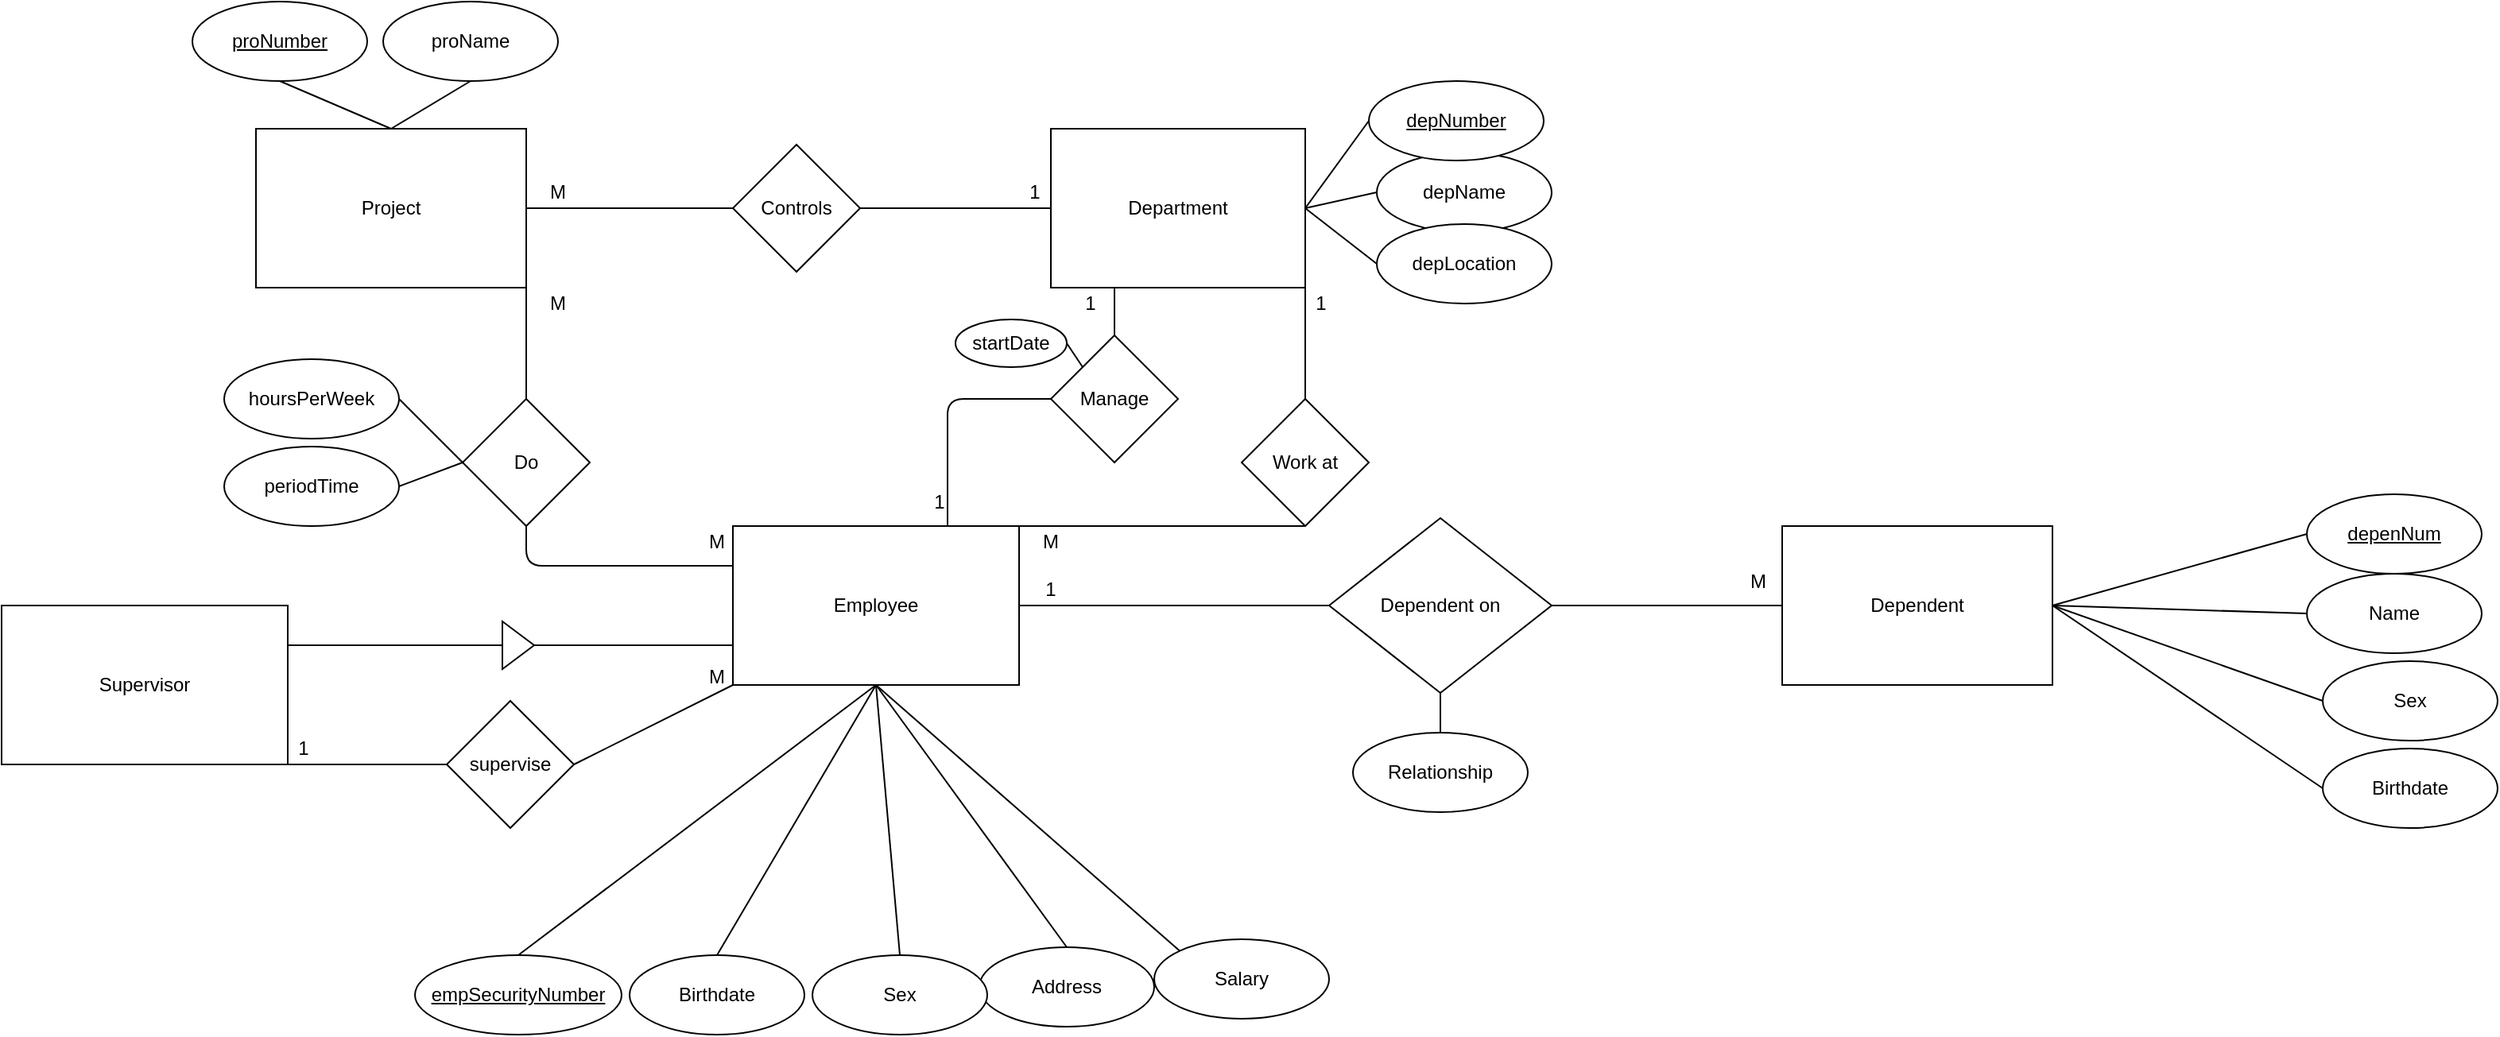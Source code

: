 <mxfile version="15.2.9" type="github">
  <diagram id="R2lEEEUBdFMjLlhIrx00" name="Page-1">
    <mxGraphModel dx="1847" dy="803" grid="1" gridSize="10" guides="1" tooltips="1" connect="1" arrows="1" fold="1" page="1" pageScale="1" pageWidth="850" pageHeight="1100" math="0" shadow="0" extFonts="Permanent Marker^https://fonts.googleapis.com/css?family=Permanent+Marker">
      <root>
        <mxCell id="0" />
        <mxCell id="1" parent="0" />
        <mxCell id="BRDlsn-X7SJDRPCblmes-1" value="Department&lt;br&gt;" style="rounded=0;whiteSpace=wrap;html=1;" vertex="1" parent="1">
          <mxGeometry x="1070" y="150" width="160" height="100" as="geometry" />
        </mxCell>
        <mxCell id="BRDlsn-X7SJDRPCblmes-2" value="depName&lt;br&gt;" style="ellipse;whiteSpace=wrap;html=1;" vertex="1" parent="1">
          <mxGeometry x="1275" y="165" width="110" height="50" as="geometry" />
        </mxCell>
        <mxCell id="BRDlsn-X7SJDRPCblmes-3" value="&lt;u&gt;depNumber&lt;/u&gt;" style="ellipse;whiteSpace=wrap;html=1;" vertex="1" parent="1">
          <mxGeometry x="1270" y="120" width="110" height="50" as="geometry" />
        </mxCell>
        <mxCell id="BRDlsn-X7SJDRPCblmes-4" value="Project&lt;br&gt;" style="rounded=0;whiteSpace=wrap;html=1;" vertex="1" parent="1">
          <mxGeometry x="570" y="150" width="170" height="100" as="geometry" />
        </mxCell>
        <mxCell id="BRDlsn-X7SJDRPCblmes-5" value="&lt;u&gt;proNumber&lt;/u&gt;" style="ellipse;whiteSpace=wrap;html=1;" vertex="1" parent="1">
          <mxGeometry x="530" y="70" width="110" height="50" as="geometry" />
        </mxCell>
        <mxCell id="BRDlsn-X7SJDRPCblmes-6" value="proName" style="ellipse;whiteSpace=wrap;html=1;" vertex="1" parent="1">
          <mxGeometry x="650" y="70" width="110" height="50" as="geometry" />
        </mxCell>
        <mxCell id="BRDlsn-X7SJDRPCblmes-7" value="" style="endArrow=none;html=1;entryX=0.5;entryY=1;entryDx=0;entryDy=0;exitX=0.5;exitY=0;exitDx=0;exitDy=0;" edge="1" parent="1" source="BRDlsn-X7SJDRPCblmes-4" target="BRDlsn-X7SJDRPCblmes-5">
          <mxGeometry width="50" height="50" relative="1" as="geometry">
            <mxPoint x="610" y="270" as="sourcePoint" />
            <mxPoint x="660" y="220" as="targetPoint" />
          </mxGeometry>
        </mxCell>
        <mxCell id="BRDlsn-X7SJDRPCblmes-8" value="" style="endArrow=none;html=1;entryX=0.5;entryY=1;entryDx=0;entryDy=0;exitX=0.5;exitY=0;exitDx=0;exitDy=0;" edge="1" parent="1" source="BRDlsn-X7SJDRPCblmes-4" target="BRDlsn-X7SJDRPCblmes-6">
          <mxGeometry width="50" height="50" relative="1" as="geometry">
            <mxPoint x="610" y="270" as="sourcePoint" />
            <mxPoint x="660" y="220" as="targetPoint" />
          </mxGeometry>
        </mxCell>
        <mxCell id="BRDlsn-X7SJDRPCblmes-9" value="Employee&lt;br&gt;" style="rounded=0;whiteSpace=wrap;html=1;" vertex="1" parent="1">
          <mxGeometry x="870" y="400" width="180" height="100" as="geometry" />
        </mxCell>
        <mxCell id="BRDlsn-X7SJDRPCblmes-10" value="&lt;u&gt;empSecurityNumber&lt;/u&gt;" style="ellipse;whiteSpace=wrap;html=1;" vertex="1" parent="1">
          <mxGeometry x="670" y="670" width="130" height="50" as="geometry" />
        </mxCell>
        <mxCell id="BRDlsn-X7SJDRPCblmes-11" value="Dependent&lt;br&gt;" style="rounded=0;whiteSpace=wrap;html=1;" vertex="1" parent="1">
          <mxGeometry x="1530" y="400" width="170" height="100" as="geometry" />
        </mxCell>
        <mxCell id="BRDlsn-X7SJDRPCblmes-12" value="Address&lt;br&gt;" style="ellipse;whiteSpace=wrap;html=1;" vertex="1" parent="1">
          <mxGeometry x="1025" y="665" width="110" height="50" as="geometry" />
        </mxCell>
        <mxCell id="BRDlsn-X7SJDRPCblmes-13" value="Salary&lt;br&gt;" style="ellipse;whiteSpace=wrap;html=1;" vertex="1" parent="1">
          <mxGeometry x="1135" y="660" width="110" height="50" as="geometry" />
        </mxCell>
        <mxCell id="BRDlsn-X7SJDRPCblmes-14" value="Sex" style="ellipse;whiteSpace=wrap;html=1;" vertex="1" parent="1">
          <mxGeometry x="920" y="670" width="110" height="50" as="geometry" />
        </mxCell>
        <mxCell id="BRDlsn-X7SJDRPCblmes-15" value="Birthdate&lt;br&gt;" style="ellipse;whiteSpace=wrap;html=1;" vertex="1" parent="1">
          <mxGeometry x="805" y="670" width="110" height="50" as="geometry" />
        </mxCell>
        <mxCell id="BRDlsn-X7SJDRPCblmes-16" value="&lt;u&gt;depenNum&lt;/u&gt;" style="ellipse;whiteSpace=wrap;html=1;" vertex="1" parent="1">
          <mxGeometry x="1860" y="380" width="110" height="50" as="geometry" />
        </mxCell>
        <mxCell id="BRDlsn-X7SJDRPCblmes-17" value="Name&lt;br&gt;" style="ellipse;whiteSpace=wrap;html=1;" vertex="1" parent="1">
          <mxGeometry x="1860" y="430" width="110" height="50" as="geometry" />
        </mxCell>
        <mxCell id="BRDlsn-X7SJDRPCblmes-18" value="Sex&lt;br&gt;" style="ellipse;whiteSpace=wrap;html=1;" vertex="1" parent="1">
          <mxGeometry x="1870" y="485" width="110" height="50" as="geometry" />
        </mxCell>
        <mxCell id="BRDlsn-X7SJDRPCblmes-19" value="Birthdate" style="ellipse;whiteSpace=wrap;html=1;" vertex="1" parent="1">
          <mxGeometry x="1870" y="540" width="110" height="50" as="geometry" />
        </mxCell>
        <mxCell id="BRDlsn-X7SJDRPCblmes-20" value="Relationship" style="ellipse;whiteSpace=wrap;html=1;" vertex="1" parent="1">
          <mxGeometry x="1260" y="530" width="110" height="50" as="geometry" />
        </mxCell>
        <mxCell id="BRDlsn-X7SJDRPCblmes-21" value="" style="endArrow=none;html=1;exitX=0;exitY=0.5;exitDx=0;exitDy=0;entryX=1;entryY=0.5;entryDx=0;entryDy=0;" edge="1" parent="1" source="BRDlsn-X7SJDRPCblmes-16" target="BRDlsn-X7SJDRPCblmes-11">
          <mxGeometry width="50" height="50" relative="1" as="geometry">
            <mxPoint x="1740" y="350" as="sourcePoint" />
            <mxPoint x="1790" y="300" as="targetPoint" />
          </mxGeometry>
        </mxCell>
        <mxCell id="BRDlsn-X7SJDRPCblmes-22" value="" style="endArrow=none;html=1;exitX=0;exitY=0.5;exitDx=0;exitDy=0;entryX=1;entryY=0.5;entryDx=0;entryDy=0;" edge="1" parent="1" source="BRDlsn-X7SJDRPCblmes-17" target="BRDlsn-X7SJDRPCblmes-11">
          <mxGeometry width="50" height="50" relative="1" as="geometry">
            <mxPoint x="1740" y="350" as="sourcePoint" />
            <mxPoint x="1720" y="390" as="targetPoint" />
          </mxGeometry>
        </mxCell>
        <mxCell id="BRDlsn-X7SJDRPCblmes-23" value="" style="endArrow=none;html=1;exitX=0;exitY=0.5;exitDx=0;exitDy=0;entryX=1;entryY=0.5;entryDx=0;entryDy=0;" edge="1" parent="1" source="BRDlsn-X7SJDRPCblmes-18" target="BRDlsn-X7SJDRPCblmes-11">
          <mxGeometry width="50" height="50" relative="1" as="geometry">
            <mxPoint x="1440" y="495" as="sourcePoint" />
            <mxPoint x="1740" y="560" as="targetPoint" />
          </mxGeometry>
        </mxCell>
        <mxCell id="BRDlsn-X7SJDRPCblmes-24" value="" style="endArrow=none;html=1;exitX=0;exitY=0.5;exitDx=0;exitDy=0;entryX=1;entryY=0.5;entryDx=0;entryDy=0;" edge="1" parent="1" source="BRDlsn-X7SJDRPCblmes-19" target="BRDlsn-X7SJDRPCblmes-11">
          <mxGeometry width="50" height="50" relative="1" as="geometry">
            <mxPoint x="1483.891" y="547.322" as="sourcePoint" />
            <mxPoint x="1520" y="510" as="targetPoint" />
          </mxGeometry>
        </mxCell>
        <mxCell id="BRDlsn-X7SJDRPCblmes-25" value="" style="endArrow=none;html=1;exitX=0.5;exitY=0;exitDx=0;exitDy=0;entryX=0.5;entryY=1;entryDx=0;entryDy=0;" edge="1" parent="1" source="BRDlsn-X7SJDRPCblmes-20" target="BRDlsn-X7SJDRPCblmes-29">
          <mxGeometry width="50" height="50" relative="1" as="geometry">
            <mxPoint x="1493.891" y="557.322" as="sourcePoint" />
            <mxPoint x="1530" y="520" as="targetPoint" />
          </mxGeometry>
        </mxCell>
        <mxCell id="BRDlsn-X7SJDRPCblmes-26" value="Work at&lt;br&gt;" style="rhombus;whiteSpace=wrap;html=1;rotation=0;" vertex="1" parent="1">
          <mxGeometry x="1190" y="320" width="80" height="80" as="geometry" />
        </mxCell>
        <mxCell id="BRDlsn-X7SJDRPCblmes-27" value="Controls" style="rhombus;whiteSpace=wrap;html=1;" vertex="1" parent="1">
          <mxGeometry x="870" y="160" width="80" height="80" as="geometry" />
        </mxCell>
        <mxCell id="BRDlsn-X7SJDRPCblmes-28" value="Do" style="rhombus;whiteSpace=wrap;html=1;rotation=0;" vertex="1" parent="1">
          <mxGeometry x="700" y="320" width="80" height="80" as="geometry" />
        </mxCell>
        <mxCell id="BRDlsn-X7SJDRPCblmes-29" value="Dependent on" style="rhombus;whiteSpace=wrap;html=1;" vertex="1" parent="1">
          <mxGeometry x="1245" y="395" width="140" height="110" as="geometry" />
        </mxCell>
        <mxCell id="BRDlsn-X7SJDRPCblmes-30" value="" style="endArrow=none;html=1;entryX=0;entryY=0.5;entryDx=0;entryDy=0;exitX=1;exitY=0.5;exitDx=0;exitDy=0;" edge="1" parent="1" source="BRDlsn-X7SJDRPCblmes-1" target="BRDlsn-X7SJDRPCblmes-3">
          <mxGeometry width="50" height="50" relative="1" as="geometry">
            <mxPoint x="780" y="410" as="sourcePoint" />
            <mxPoint x="830" y="360" as="targetPoint" />
          </mxGeometry>
        </mxCell>
        <mxCell id="BRDlsn-X7SJDRPCblmes-31" value="" style="endArrow=none;html=1;entryX=0;entryY=0.5;entryDx=0;entryDy=0;exitX=1;exitY=0.5;exitDx=0;exitDy=0;" edge="1" parent="1" source="BRDlsn-X7SJDRPCblmes-1" target="BRDlsn-X7SJDRPCblmes-2">
          <mxGeometry width="50" height="50" relative="1" as="geometry">
            <mxPoint x="1230" y="195" as="sourcePoint" />
            <mxPoint x="1260" y="155" as="targetPoint" />
          </mxGeometry>
        </mxCell>
        <mxCell id="BRDlsn-X7SJDRPCblmes-32" value="" style="endArrow=none;html=1;exitX=0.5;exitY=1;exitDx=0;exitDy=0;entryX=0.5;entryY=0;entryDx=0;entryDy=0;" edge="1" parent="1" source="BRDlsn-X7SJDRPCblmes-9" target="BRDlsn-X7SJDRPCblmes-10">
          <mxGeometry width="50" height="50" relative="1" as="geometry">
            <mxPoint x="660" y="370" as="sourcePoint" />
            <mxPoint x="710" y="320" as="targetPoint" />
          </mxGeometry>
        </mxCell>
        <mxCell id="BRDlsn-X7SJDRPCblmes-33" value="" style="endArrow=none;html=1;exitX=0.5;exitY=0;exitDx=0;exitDy=0;entryX=0.5;entryY=1;entryDx=0;entryDy=0;" edge="1" parent="1" source="BRDlsn-X7SJDRPCblmes-15" target="BRDlsn-X7SJDRPCblmes-9">
          <mxGeometry width="50" height="50" relative="1" as="geometry">
            <mxPoint x="850" y="370" as="sourcePoint" />
            <mxPoint x="900" y="320" as="targetPoint" />
          </mxGeometry>
        </mxCell>
        <mxCell id="BRDlsn-X7SJDRPCblmes-34" value="" style="endArrow=none;html=1;exitX=0.5;exitY=0;exitDx=0;exitDy=0;entryX=0.5;entryY=1;entryDx=0;entryDy=0;" edge="1" parent="1" source="BRDlsn-X7SJDRPCblmes-14" target="BRDlsn-X7SJDRPCblmes-9">
          <mxGeometry width="50" height="50" relative="1" as="geometry">
            <mxPoint x="725" y="590" as="sourcePoint" />
            <mxPoint x="870" y="510" as="targetPoint" />
          </mxGeometry>
        </mxCell>
        <mxCell id="BRDlsn-X7SJDRPCblmes-35" value="" style="endArrow=none;html=1;exitX=0.5;exitY=0;exitDx=0;exitDy=0;entryX=0.5;entryY=1;entryDx=0;entryDy=0;" edge="1" parent="1" source="BRDlsn-X7SJDRPCblmes-12" target="BRDlsn-X7SJDRPCblmes-9">
          <mxGeometry width="50" height="50" relative="1" as="geometry">
            <mxPoint x="735" y="600" as="sourcePoint" />
            <mxPoint x="890" y="530" as="targetPoint" />
          </mxGeometry>
        </mxCell>
        <mxCell id="BRDlsn-X7SJDRPCblmes-36" value="" style="endArrow=none;html=1;exitX=0;exitY=0;exitDx=0;exitDy=0;entryX=0.5;entryY=1;entryDx=0;entryDy=0;" edge="1" parent="1" source="BRDlsn-X7SJDRPCblmes-13" target="BRDlsn-X7SJDRPCblmes-9">
          <mxGeometry width="50" height="50" relative="1" as="geometry">
            <mxPoint x="745" y="610" as="sourcePoint" />
            <mxPoint x="900" y="540" as="targetPoint" />
          </mxGeometry>
        </mxCell>
        <mxCell id="BRDlsn-X7SJDRPCblmes-37" value="" style="endArrow=none;html=1;exitX=1;exitY=0.5;exitDx=0;exitDy=0;entryX=0;entryY=0.5;entryDx=0;entryDy=0;" edge="1" parent="1" source="BRDlsn-X7SJDRPCblmes-9" target="BRDlsn-X7SJDRPCblmes-29">
          <mxGeometry width="50" height="50" relative="1" as="geometry">
            <mxPoint x="850" y="370" as="sourcePoint" />
            <mxPoint x="900" y="320" as="targetPoint" />
          </mxGeometry>
        </mxCell>
        <mxCell id="BRDlsn-X7SJDRPCblmes-38" value="" style="endArrow=none;html=1;exitX=0;exitY=0.5;exitDx=0;exitDy=0;entryX=1;entryY=0.5;entryDx=0;entryDy=0;" edge="1" parent="1" source="BRDlsn-X7SJDRPCblmes-11" target="BRDlsn-X7SJDRPCblmes-29">
          <mxGeometry width="50" height="50" relative="1" as="geometry">
            <mxPoint x="2080" y="370" as="sourcePoint" />
            <mxPoint x="2130" y="320" as="targetPoint" />
          </mxGeometry>
        </mxCell>
        <mxCell id="BRDlsn-X7SJDRPCblmes-39" value="1" style="text;html=1;strokeColor=none;fillColor=none;align=center;verticalAlign=middle;whiteSpace=wrap;rounded=0;" vertex="1" parent="1">
          <mxGeometry x="1050" y="430" width="40" height="20" as="geometry" />
        </mxCell>
        <mxCell id="BRDlsn-X7SJDRPCblmes-40" value="M" style="text;html=1;strokeColor=none;fillColor=none;align=center;verticalAlign=middle;whiteSpace=wrap;rounded=0;" vertex="1" parent="1">
          <mxGeometry x="1490" y="415" width="50" height="40" as="geometry" />
        </mxCell>
        <mxCell id="BRDlsn-X7SJDRPCblmes-41" value="" style="endArrow=none;html=1;entryX=0.5;entryY=1;entryDx=0;entryDy=0;exitX=1;exitY=0;exitDx=0;exitDy=0;" edge="1" parent="1" source="BRDlsn-X7SJDRPCblmes-9" target="BRDlsn-X7SJDRPCblmes-26">
          <mxGeometry width="50" height="50" relative="1" as="geometry">
            <mxPoint x="980" y="370" as="sourcePoint" />
            <mxPoint x="1030" y="320" as="targetPoint" />
          </mxGeometry>
        </mxCell>
        <mxCell id="BRDlsn-X7SJDRPCblmes-42" value="" style="endArrow=none;html=1;entryX=1;entryY=1;entryDx=0;entryDy=0;exitX=0.5;exitY=0;exitDx=0;exitDy=0;" edge="1" parent="1" source="BRDlsn-X7SJDRPCblmes-26" target="BRDlsn-X7SJDRPCblmes-1">
          <mxGeometry width="50" height="50" relative="1" as="geometry">
            <mxPoint x="980" y="370" as="sourcePoint" />
            <mxPoint x="1030" y="320" as="targetPoint" />
          </mxGeometry>
        </mxCell>
        <mxCell id="BRDlsn-X7SJDRPCblmes-43" value="M" style="text;html=1;strokeColor=none;fillColor=none;align=center;verticalAlign=middle;whiteSpace=wrap;rounded=0;" vertex="1" parent="1">
          <mxGeometry x="1050" y="400" width="40" height="20" as="geometry" />
        </mxCell>
        <mxCell id="BRDlsn-X7SJDRPCblmes-44" value="1" style="text;html=1;strokeColor=none;fillColor=none;align=center;verticalAlign=middle;whiteSpace=wrap;rounded=0;" vertex="1" parent="1">
          <mxGeometry x="1220" y="250" width="40" height="20" as="geometry" />
        </mxCell>
        <mxCell id="BRDlsn-X7SJDRPCblmes-45" value="" style="endArrow=none;html=1;exitX=0;exitY=0.25;exitDx=0;exitDy=0;entryX=0.5;entryY=1;entryDx=0;entryDy=0;" edge="1" parent="1" source="BRDlsn-X7SJDRPCblmes-9" target="BRDlsn-X7SJDRPCblmes-28">
          <mxGeometry width="50" height="50" relative="1" as="geometry">
            <mxPoint x="980" y="370" as="sourcePoint" />
            <mxPoint x="1030" y="320" as="targetPoint" />
            <Array as="points">
              <mxPoint x="740" y="425" />
            </Array>
          </mxGeometry>
        </mxCell>
        <mxCell id="BRDlsn-X7SJDRPCblmes-46" value="" style="endArrow=none;html=1;exitX=0.5;exitY=0;exitDx=0;exitDy=0;entryX=1;entryY=1;entryDx=0;entryDy=0;" edge="1" parent="1" source="BRDlsn-X7SJDRPCblmes-28" target="BRDlsn-X7SJDRPCblmes-4">
          <mxGeometry width="50" height="50" relative="1" as="geometry">
            <mxPoint x="980" y="370" as="sourcePoint" />
            <mxPoint x="1030" y="320" as="targetPoint" />
          </mxGeometry>
        </mxCell>
        <mxCell id="BRDlsn-X7SJDRPCblmes-47" value="M" style="text;html=1;strokeColor=none;fillColor=none;align=center;verticalAlign=middle;whiteSpace=wrap;rounded=0;" vertex="1" parent="1">
          <mxGeometry x="840" y="400" width="40" height="20" as="geometry" />
        </mxCell>
        <mxCell id="BRDlsn-X7SJDRPCblmes-48" value="M" style="text;html=1;strokeColor=none;fillColor=none;align=center;verticalAlign=middle;whiteSpace=wrap;rounded=0;" vertex="1" parent="1">
          <mxGeometry x="740" y="250" width="40" height="20" as="geometry" />
        </mxCell>
        <mxCell id="BRDlsn-X7SJDRPCblmes-49" value="" style="endArrow=none;html=1;exitX=1;exitY=0.5;exitDx=0;exitDy=0;entryX=0;entryY=0.5;entryDx=0;entryDy=0;" edge="1" parent="1" source="BRDlsn-X7SJDRPCblmes-27" target="BRDlsn-X7SJDRPCblmes-1">
          <mxGeometry width="50" height="50" relative="1" as="geometry">
            <mxPoint x="1020" y="350" as="sourcePoint" />
            <mxPoint x="1070" y="300" as="targetPoint" />
          </mxGeometry>
        </mxCell>
        <mxCell id="BRDlsn-X7SJDRPCblmes-50" value="" style="endArrow=none;html=1;exitX=1;exitY=0.5;exitDx=0;exitDy=0;entryX=0;entryY=0.5;entryDx=0;entryDy=0;" edge="1" parent="1" source="BRDlsn-X7SJDRPCblmes-4" target="BRDlsn-X7SJDRPCblmes-27">
          <mxGeometry width="50" height="50" relative="1" as="geometry">
            <mxPoint x="960" y="210.0" as="sourcePoint" />
            <mxPoint x="1080" y="190.0" as="targetPoint" />
          </mxGeometry>
        </mxCell>
        <mxCell id="BRDlsn-X7SJDRPCblmes-51" value="M" style="text;html=1;strokeColor=none;fillColor=none;align=center;verticalAlign=middle;whiteSpace=wrap;rounded=0;" vertex="1" parent="1">
          <mxGeometry x="740" y="180" width="40" height="20" as="geometry" />
        </mxCell>
        <mxCell id="BRDlsn-X7SJDRPCblmes-52" value="1" style="text;html=1;strokeColor=none;fillColor=none;align=center;verticalAlign=middle;whiteSpace=wrap;rounded=0;" vertex="1" parent="1">
          <mxGeometry x="1040" y="180" width="40" height="20" as="geometry" />
        </mxCell>
        <mxCell id="BRDlsn-X7SJDRPCblmes-53" value="hoursPerWeek" style="ellipse;whiteSpace=wrap;html=1;" vertex="1" parent="1">
          <mxGeometry x="550" y="295" width="110" height="50" as="geometry" />
        </mxCell>
        <mxCell id="BRDlsn-X7SJDRPCblmes-54" value="" style="endArrow=none;html=1;exitX=1;exitY=0.5;exitDx=0;exitDy=0;entryX=0;entryY=0.5;entryDx=0;entryDy=0;" edge="1" parent="1" source="BRDlsn-X7SJDRPCblmes-53" target="BRDlsn-X7SJDRPCblmes-28">
          <mxGeometry width="50" height="50" relative="1" as="geometry">
            <mxPoint x="1020" y="350" as="sourcePoint" />
            <mxPoint x="1070" y="300" as="targetPoint" />
          </mxGeometry>
        </mxCell>
        <mxCell id="BRDlsn-X7SJDRPCblmes-55" value="Supervisor&lt;br&gt;" style="rounded=0;whiteSpace=wrap;html=1;" vertex="1" parent="1">
          <mxGeometry x="410" y="450" width="180" height="100" as="geometry" />
        </mxCell>
        <mxCell id="BRDlsn-X7SJDRPCblmes-56" value="" style="endArrow=none;html=1;exitX=0.75;exitY=0.5;exitDx=0;exitDy=0;entryX=0;entryY=0.75;entryDx=0;entryDy=0;startArrow=none;exitPerimeter=0;" edge="1" parent="1" source="BRDlsn-X7SJDRPCblmes-57" target="BRDlsn-X7SJDRPCblmes-9">
          <mxGeometry width="50" height="50" relative="1" as="geometry">
            <mxPoint x="970" y="390" as="sourcePoint" />
            <mxPoint x="1020" y="340" as="targetPoint" />
          </mxGeometry>
        </mxCell>
        <mxCell id="BRDlsn-X7SJDRPCblmes-57" value="" style="triangle;whiteSpace=wrap;html=1;" vertex="1" parent="1">
          <mxGeometry x="725" y="460" width="20" height="30" as="geometry" />
        </mxCell>
        <mxCell id="BRDlsn-X7SJDRPCblmes-58" value="" style="endArrow=none;html=1;exitX=1;exitY=0.25;exitDx=0;exitDy=0;entryX=0;entryY=0.5;entryDx=0;entryDy=0;" edge="1" parent="1" source="BRDlsn-X7SJDRPCblmes-55" target="BRDlsn-X7SJDRPCblmes-57">
          <mxGeometry width="50" height="50" relative="1" as="geometry">
            <mxPoint x="580" y="475" as="sourcePoint" />
            <mxPoint x="870" y="475" as="targetPoint" />
          </mxGeometry>
        </mxCell>
        <mxCell id="BRDlsn-X7SJDRPCblmes-59" value="supervise" style="rhombus;whiteSpace=wrap;html=1;" vertex="1" parent="1">
          <mxGeometry x="690" y="510" width="80" height="80" as="geometry" />
        </mxCell>
        <mxCell id="BRDlsn-X7SJDRPCblmes-60" value="" style="endArrow=none;html=1;exitX=1;exitY=1;exitDx=0;exitDy=0;entryX=0;entryY=0.5;entryDx=0;entryDy=0;" edge="1" parent="1" source="BRDlsn-X7SJDRPCblmes-55" target="BRDlsn-X7SJDRPCblmes-59">
          <mxGeometry width="50" height="50" relative="1" as="geometry">
            <mxPoint x="770" y="510" as="sourcePoint" />
            <mxPoint x="820" y="460" as="targetPoint" />
          </mxGeometry>
        </mxCell>
        <mxCell id="BRDlsn-X7SJDRPCblmes-61" value="" style="endArrow=none;html=1;exitX=1;exitY=0.5;exitDx=0;exitDy=0;entryX=0;entryY=1;entryDx=0;entryDy=0;" edge="1" parent="1" source="BRDlsn-X7SJDRPCblmes-59" target="BRDlsn-X7SJDRPCblmes-9">
          <mxGeometry width="50" height="50" relative="1" as="geometry">
            <mxPoint x="770" y="510" as="sourcePoint" />
            <mxPoint x="820" y="460" as="targetPoint" />
          </mxGeometry>
        </mxCell>
        <mxCell id="BRDlsn-X7SJDRPCblmes-62" value="1" style="text;html=1;strokeColor=none;fillColor=none;align=center;verticalAlign=middle;whiteSpace=wrap;rounded=0;" vertex="1" parent="1">
          <mxGeometry x="580" y="530" width="40" height="20" as="geometry" />
        </mxCell>
        <mxCell id="BRDlsn-X7SJDRPCblmes-63" value="M" style="text;html=1;strokeColor=none;fillColor=none;align=center;verticalAlign=middle;whiteSpace=wrap;rounded=0;" vertex="1" parent="1">
          <mxGeometry x="840" y="485" width="40" height="20" as="geometry" />
        </mxCell>
        <mxCell id="BRDlsn-X7SJDRPCblmes-64" value="Manage" style="rhombus;whiteSpace=wrap;html=1;" vertex="1" parent="1">
          <mxGeometry x="1070" y="280" width="80" height="80" as="geometry" />
        </mxCell>
        <mxCell id="BRDlsn-X7SJDRPCblmes-65" value="1" style="text;html=1;strokeColor=none;fillColor=none;align=center;verticalAlign=middle;whiteSpace=wrap;rounded=0;" vertex="1" parent="1">
          <mxGeometry x="980" y="375" width="40" height="20" as="geometry" />
        </mxCell>
        <mxCell id="BRDlsn-X7SJDRPCblmes-66" value="" style="endArrow=none;html=1;entryX=0;entryY=0.5;entryDx=0;entryDy=0;exitX=0.75;exitY=0;exitDx=0;exitDy=0;" edge="1" parent="1" source="BRDlsn-X7SJDRPCblmes-9" target="BRDlsn-X7SJDRPCblmes-64">
          <mxGeometry width="50" height="50" relative="1" as="geometry">
            <mxPoint x="1110" y="370" as="sourcePoint" />
            <mxPoint x="950" y="260" as="targetPoint" />
            <Array as="points">
              <mxPoint x="1005" y="320" />
            </Array>
          </mxGeometry>
        </mxCell>
        <mxCell id="BRDlsn-X7SJDRPCblmes-67" value="" style="endArrow=none;html=1;entryX=0.5;entryY=0;entryDx=0;entryDy=0;exitX=0.25;exitY=1;exitDx=0;exitDy=0;" edge="1" parent="1" source="BRDlsn-X7SJDRPCblmes-1" target="BRDlsn-X7SJDRPCblmes-64">
          <mxGeometry width="50" height="50" relative="1" as="geometry">
            <mxPoint x="900" y="310" as="sourcePoint" />
            <mxPoint x="950" y="260" as="targetPoint" />
          </mxGeometry>
        </mxCell>
        <mxCell id="BRDlsn-X7SJDRPCblmes-68" value="1" style="text;html=1;strokeColor=none;fillColor=none;align=center;verticalAlign=middle;whiteSpace=wrap;rounded=0;" vertex="1" parent="1">
          <mxGeometry x="1080" y="250" width="30" height="20" as="geometry" />
        </mxCell>
        <mxCell id="BRDlsn-X7SJDRPCblmes-69" value="startDate" style="ellipse;whiteSpace=wrap;html=1;" vertex="1" parent="1">
          <mxGeometry x="1010" y="270" width="70" height="30" as="geometry" />
        </mxCell>
        <mxCell id="BRDlsn-X7SJDRPCblmes-70" value="" style="endArrow=none;html=1;entryX=0;entryY=0;entryDx=0;entryDy=0;exitX=1;exitY=0.5;exitDx=0;exitDy=0;" edge="1" parent="1" source="BRDlsn-X7SJDRPCblmes-69" target="BRDlsn-X7SJDRPCblmes-64">
          <mxGeometry width="50" height="50" relative="1" as="geometry">
            <mxPoint x="900" y="310" as="sourcePoint" />
            <mxPoint x="950" y="260" as="targetPoint" />
          </mxGeometry>
        </mxCell>
        <mxCell id="BRDlsn-X7SJDRPCblmes-71" value="depLocation" style="ellipse;whiteSpace=wrap;html=1;" vertex="1" parent="1">
          <mxGeometry x="1275" y="210" width="110" height="50" as="geometry" />
        </mxCell>
        <mxCell id="BRDlsn-X7SJDRPCblmes-72" value="" style="endArrow=none;html=1;entryX=1;entryY=0.5;entryDx=0;entryDy=0;exitX=0;exitY=0.5;exitDx=0;exitDy=0;" edge="1" parent="1" source="BRDlsn-X7SJDRPCblmes-71" target="BRDlsn-X7SJDRPCblmes-1">
          <mxGeometry width="50" height="50" relative="1" as="geometry">
            <mxPoint x="1180" y="310" as="sourcePoint" />
            <mxPoint x="1230" y="260" as="targetPoint" />
          </mxGeometry>
        </mxCell>
        <mxCell id="BRDlsn-X7SJDRPCblmes-73" value="periodTime&lt;br&gt;" style="ellipse;whiteSpace=wrap;html=1;" vertex="1" parent="1">
          <mxGeometry x="550" y="350" width="110" height="50" as="geometry" />
        </mxCell>
        <mxCell id="BRDlsn-X7SJDRPCblmes-74" value="" style="endArrow=none;html=1;entryX=1;entryY=0.5;entryDx=0;entryDy=0;exitX=0;exitY=0.5;exitDx=0;exitDy=0;" edge="1" parent="1" source="BRDlsn-X7SJDRPCblmes-28" target="BRDlsn-X7SJDRPCblmes-73">
          <mxGeometry width="50" height="50" relative="1" as="geometry">
            <mxPoint x="780" y="360" as="sourcePoint" />
            <mxPoint x="1150" y="310" as="targetPoint" />
          </mxGeometry>
        </mxCell>
      </root>
    </mxGraphModel>
  </diagram>
</mxfile>
